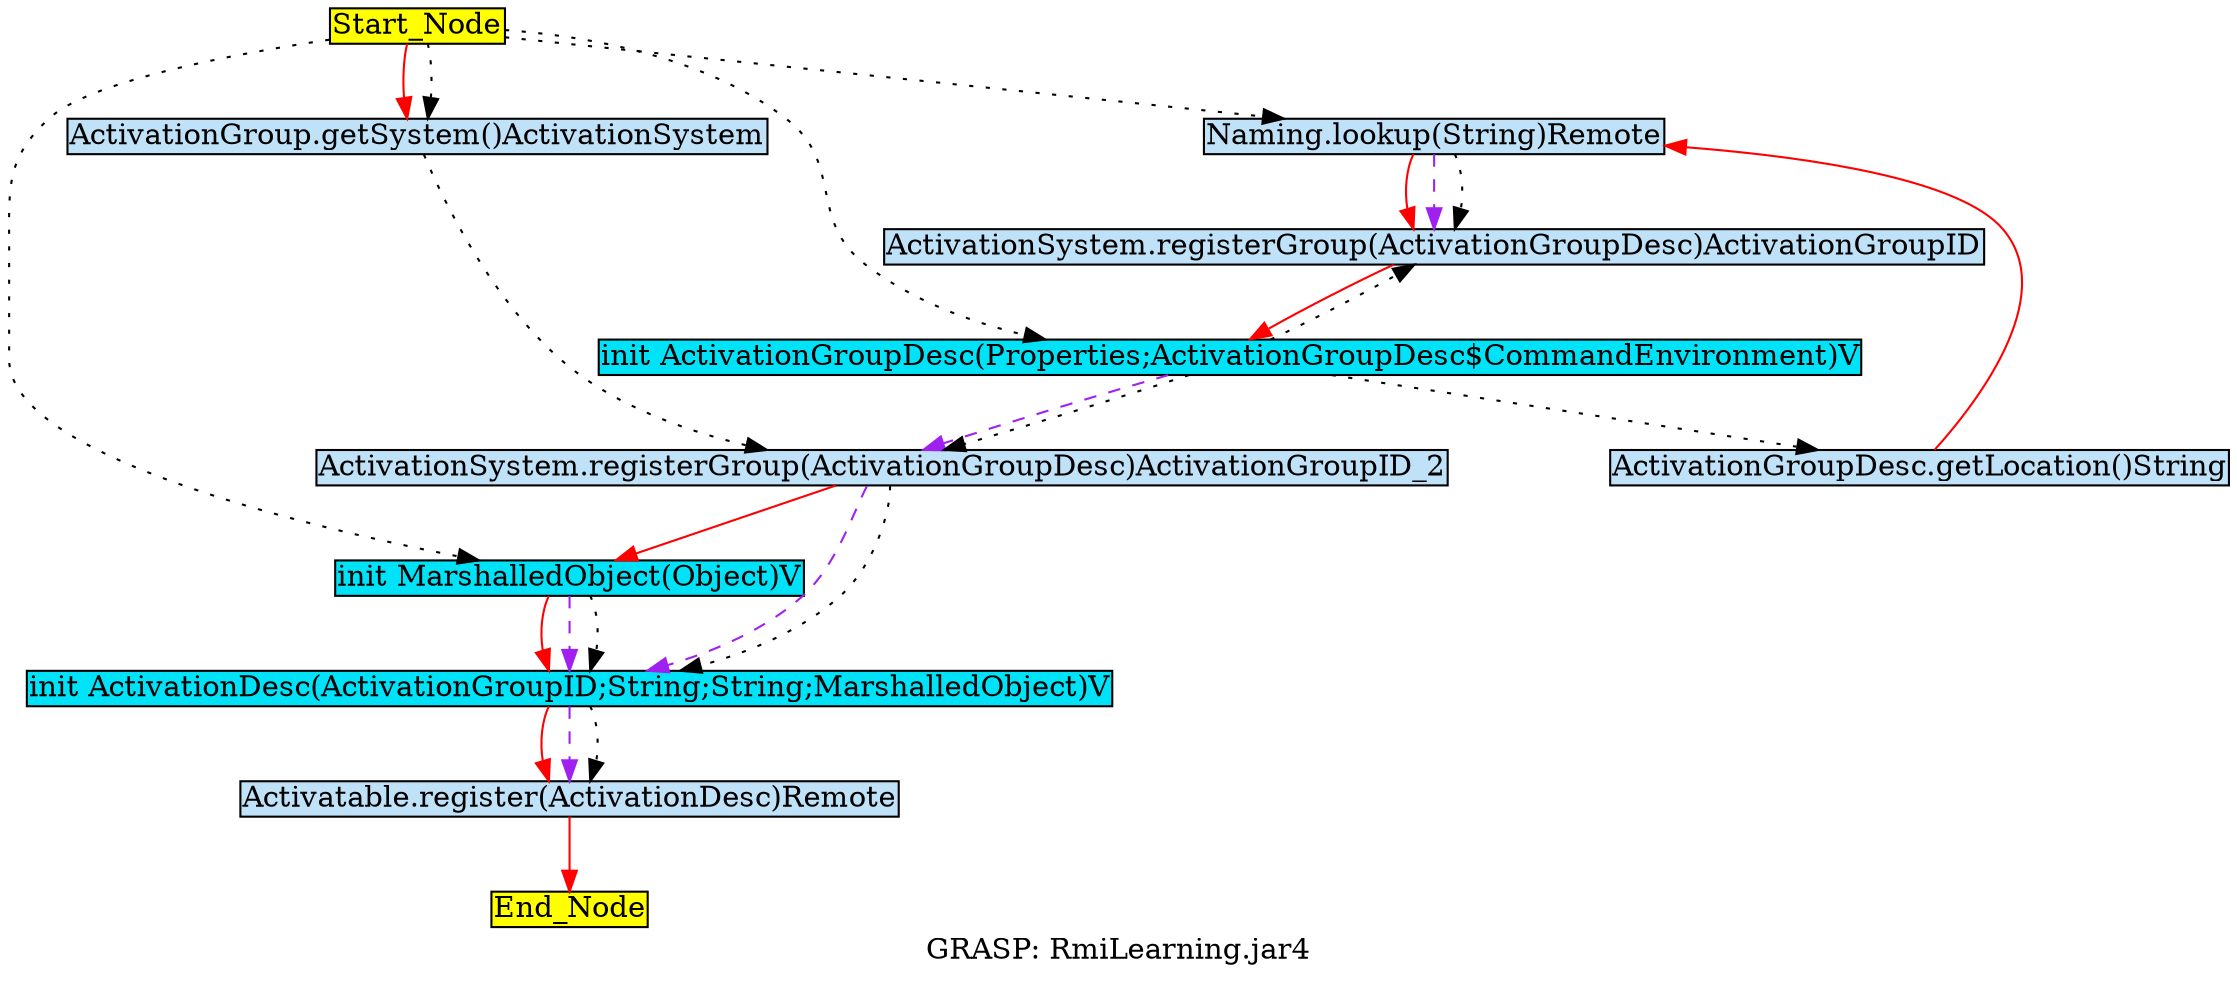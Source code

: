 digraph G {
	graph[label="GRASP: RmiLearning.jar4"];	node[style=filled,fillcolor ="white",shape=box,margin=0.02,width=0,height=0];
	"Start_Node"[fillcolor ="yellow",style="filled" ];
	"ActivationGroup.getSystem()ActivationSystem"[fillcolor ="#c0e2f8",style="filled" ];
	"ActivationSystem.registerGroup(ActivationGroupDesc)ActivationGroupID"[fillcolor ="#c0e2f8",style="filled" ];
	"ActivationGroupDesc.getLocation()String"[fillcolor ="#c0e2f8",style="filled" ];
	"End_Node"[fillcolor ="yellow",style="filled" ];
	"Naming.lookup(String)Remote"[fillcolor ="#c0e2f8",style="filled" ];
	"init ActivationGroupDesc(Properties;ActivationGroupDesc$CommandEnvironment)V"[fillcolor ="#00e2f8",style="filled" ];
	"init ActivationDesc(ActivationGroupID;String;String;MarshalledObject)V"[fillcolor ="#00e2f8",style="filled" ];
	"Activatable.register(ActivationDesc)Remote"[fillcolor ="#c0e2f8",style="filled" ];
	"init MarshalledObject(Object)V"[fillcolor ="#00e2f8",style="filled" ];
	"ActivationSystem.registerGroup(ActivationGroupDesc)ActivationGroupID_2"[fillcolor ="#c0e2f8",style="filled" ];
	"Start_Node"[fillcolor ="yellow",style="filled" ];
	"ActivationGroup.getSystem()ActivationSystem" -> "ActivationSystem.registerGroup(ActivationGroupDesc)ActivationGroupID_2"[color="black",style=dotted];
	"ActivationGroupDesc.getLocation()String" -> "Naming.lookup(String)Remote"[color="red",style=solid];
	"ActivationSystem.registerGroup(ActivationGroupDesc)ActivationGroupID" -> "init ActivationGroupDesc(Properties;ActivationGroupDesc$CommandEnvironment)V"[color="red",style=solid];
	"Naming.lookup(String)Remote" -> "ActivationSystem.registerGroup(ActivationGroupDesc)ActivationGroupID"[color="red",style=solid];
	"Naming.lookup(String)Remote" -> "ActivationSystem.registerGroup(ActivationGroupDesc)ActivationGroupID"[color="purple",style=dashed];
	"Naming.lookup(String)Remote" -> "ActivationSystem.registerGroup(ActivationGroupDesc)ActivationGroupID"[color="black",style=dotted];
	"init ActivationGroupDesc(Properties;ActivationGroupDesc$CommandEnvironment)V" -> "ActivationGroupDesc.getLocation()String"[color="black",style=dotted];
	"init ActivationGroupDesc(Properties;ActivationGroupDesc$CommandEnvironment)V" -> "ActivationSystem.registerGroup(ActivationGroupDesc)ActivationGroupID"[color="black",style=dotted];
	"init ActivationGroupDesc(Properties;ActivationGroupDesc$CommandEnvironment)V" -> "ActivationSystem.registerGroup(ActivationGroupDesc)ActivationGroupID_2"[color="purple",style=dashed];
	"init ActivationGroupDesc(Properties;ActivationGroupDesc$CommandEnvironment)V" -> "ActivationSystem.registerGroup(ActivationGroupDesc)ActivationGroupID_2"[color="black",style=dotted];
	"init ActivationDesc(ActivationGroupID;String;String;MarshalledObject)V" -> "Activatable.register(ActivationDesc)Remote"[color="red",style=solid];
	"init ActivationDesc(ActivationGroupID;String;String;MarshalledObject)V" -> "Activatable.register(ActivationDesc)Remote"[color="purple",style=dashed];
	"init ActivationDesc(ActivationGroupID;String;String;MarshalledObject)V" -> "Activatable.register(ActivationDesc)Remote"[color="black",style=dotted];
	"Activatable.register(ActivationDesc)Remote" -> "End_Node"[color="red",style=solid];
	"init MarshalledObject(Object)V" -> "init ActivationDesc(ActivationGroupID;String;String;MarshalledObject)V"[color="red",style=solid];
	"init MarshalledObject(Object)V" -> "init ActivationDesc(ActivationGroupID;String;String;MarshalledObject)V"[color="purple",style=dashed];
	"init MarshalledObject(Object)V" -> "init ActivationDesc(ActivationGroupID;String;String;MarshalledObject)V"[color="black",style=dotted];
	"ActivationSystem.registerGroup(ActivationGroupDesc)ActivationGroupID_2" -> "init ActivationDesc(ActivationGroupID;String;String;MarshalledObject)V"[color="purple",style=dashed];
	"ActivationSystem.registerGroup(ActivationGroupDesc)ActivationGroupID_2" -> "init ActivationDesc(ActivationGroupID;String;String;MarshalledObject)V"[color="black",style=dotted];
	"ActivationSystem.registerGroup(ActivationGroupDesc)ActivationGroupID_2" -> "init MarshalledObject(Object)V"[color="red",style=solid];
	"Start_Node" -> "ActivationGroup.getSystem()ActivationSystem"[color="red",style=solid];
	"Start_Node" -> "ActivationGroup.getSystem()ActivationSystem"[color="black",style=dotted];
	"Start_Node" -> "Naming.lookup(String)Remote"[color="black",style=dotted];
	"Start_Node" -> "init ActivationGroupDesc(Properties;ActivationGroupDesc$CommandEnvironment)V"[color="black",style=dotted];
	"Start_Node" -> "init MarshalledObject(Object)V"[color="black",style=dotted];
}
